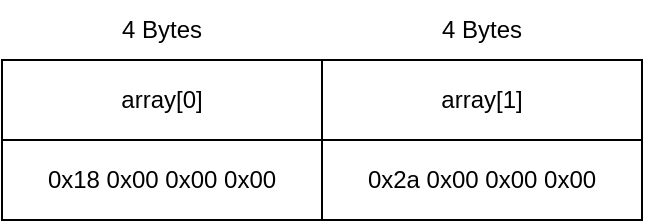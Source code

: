 <mxfile>
    <diagram id="gVesz4iFj0m_UwbCprYO" name="第 1 页">
        <mxGraphModel dx="593" dy="745" grid="1" gridSize="10" guides="1" tooltips="1" connect="1" arrows="1" fold="1" page="1" pageScale="1" pageWidth="1169" pageHeight="1654" math="0" shadow="0">
            <root>
                <mxCell id="0"/>
                <mxCell id="1" parent="0"/>
                <mxCell id="2" value="4 Bytes" style="text;html=1;strokeColor=none;fillColor=none;align=center;verticalAlign=middle;whiteSpace=wrap;rounded=0;" vertex="1" parent="1">
                    <mxGeometry x="200" y="340" width="60" height="30" as="geometry"/>
                </mxCell>
                <mxCell id="3" value="0x18 0x00 0x00 0x00" style="rounded=0;whiteSpace=wrap;html=1;fillColor=none;" vertex="1" parent="1">
                    <mxGeometry x="150" y="410" width="160" height="40" as="geometry"/>
                </mxCell>
                <mxCell id="4" value="array[0]" style="rounded=0;whiteSpace=wrap;html=1;fillColor=none;" vertex="1" parent="1">
                    <mxGeometry x="150" y="370" width="160" height="40" as="geometry"/>
                </mxCell>
                <mxCell id="5" value="4 Bytes" style="text;html=1;strokeColor=none;fillColor=none;align=center;verticalAlign=middle;whiteSpace=wrap;rounded=0;" vertex="1" parent="1">
                    <mxGeometry x="360" y="340" width="60" height="30" as="geometry"/>
                </mxCell>
                <mxCell id="6" value="0x2a 0x00 0x00 0x00" style="rounded=0;whiteSpace=wrap;html=1;fillColor=none;" vertex="1" parent="1">
                    <mxGeometry x="310" y="410" width="160" height="40" as="geometry"/>
                </mxCell>
                <mxCell id="7" value="array[1]" style="rounded=0;whiteSpace=wrap;html=1;fillColor=none;" vertex="1" parent="1">
                    <mxGeometry x="310" y="370" width="160" height="40" as="geometry"/>
                </mxCell>
            </root>
        </mxGraphModel>
    </diagram>
</mxfile>